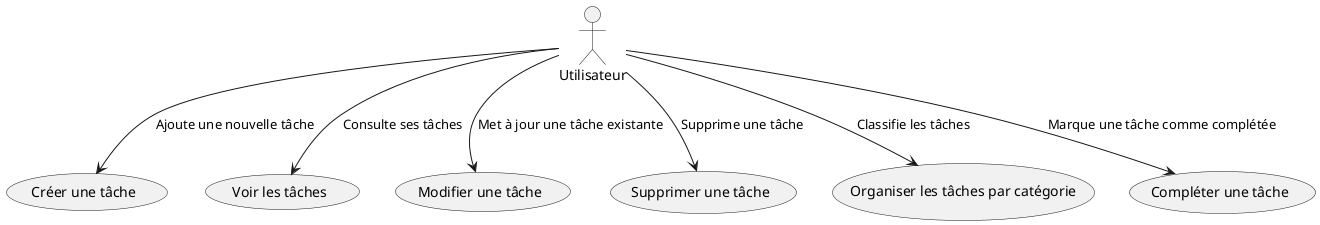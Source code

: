 @startuml
actor Utilisateur

usecase "Créer une tâche" as UC1
usecase "Voir les tâches" as UC2
usecase "Modifier une tâche" as UC3
usecase "Supprimer une tâche" as UC4
usecase "Organiser les tâches par catégorie" as UC5
usecase "Compléter une tâche" as UC7

Utilisateur --> UC1 : "Ajoute une nouvelle tâche"
Utilisateur --> UC2 : "Consulte ses tâches"
Utilisateur --> UC3 : "Met à jour une tâche existante"
Utilisateur --> UC4 : "Supprime une tâche"
Utilisateur --> UC5 : "Classifie les tâches"
Utilisateur --> UC7 : "Marque une tâche comme complétée"
@enduml